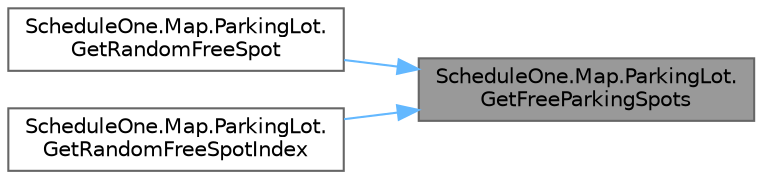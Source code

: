 digraph "ScheduleOne.Map.ParkingLot.GetFreeParkingSpots"
{
 // LATEX_PDF_SIZE
  bgcolor="transparent";
  edge [fontname=Helvetica,fontsize=10,labelfontname=Helvetica,labelfontsize=10];
  node [fontname=Helvetica,fontsize=10,shape=box,height=0.2,width=0.4];
  rankdir="RL";
  Node1 [id="Node000001",label="ScheduleOne.Map.ParkingLot.\lGetFreeParkingSpots",height=0.2,width=0.4,color="gray40", fillcolor="grey60", style="filled", fontcolor="black",tooltip=" "];
  Node1 -> Node2 [id="edge1_Node000001_Node000002",dir="back",color="steelblue1",style="solid",tooltip=" "];
  Node2 [id="Node000002",label="ScheduleOne.Map.ParkingLot.\lGetRandomFreeSpot",height=0.2,width=0.4,color="grey40", fillcolor="white", style="filled",URL="$class_schedule_one_1_1_map_1_1_parking_lot.html#accde7a911a1eb1b59207836735f957bb",tooltip=" "];
  Node1 -> Node3 [id="edge2_Node000001_Node000003",dir="back",color="steelblue1",style="solid",tooltip=" "];
  Node3 [id="Node000003",label="ScheduleOne.Map.ParkingLot.\lGetRandomFreeSpotIndex",height=0.2,width=0.4,color="grey40", fillcolor="white", style="filled",URL="$class_schedule_one_1_1_map_1_1_parking_lot.html#ac19ed1e2beb1f1963a2faa84a35118d3",tooltip=" "];
}
